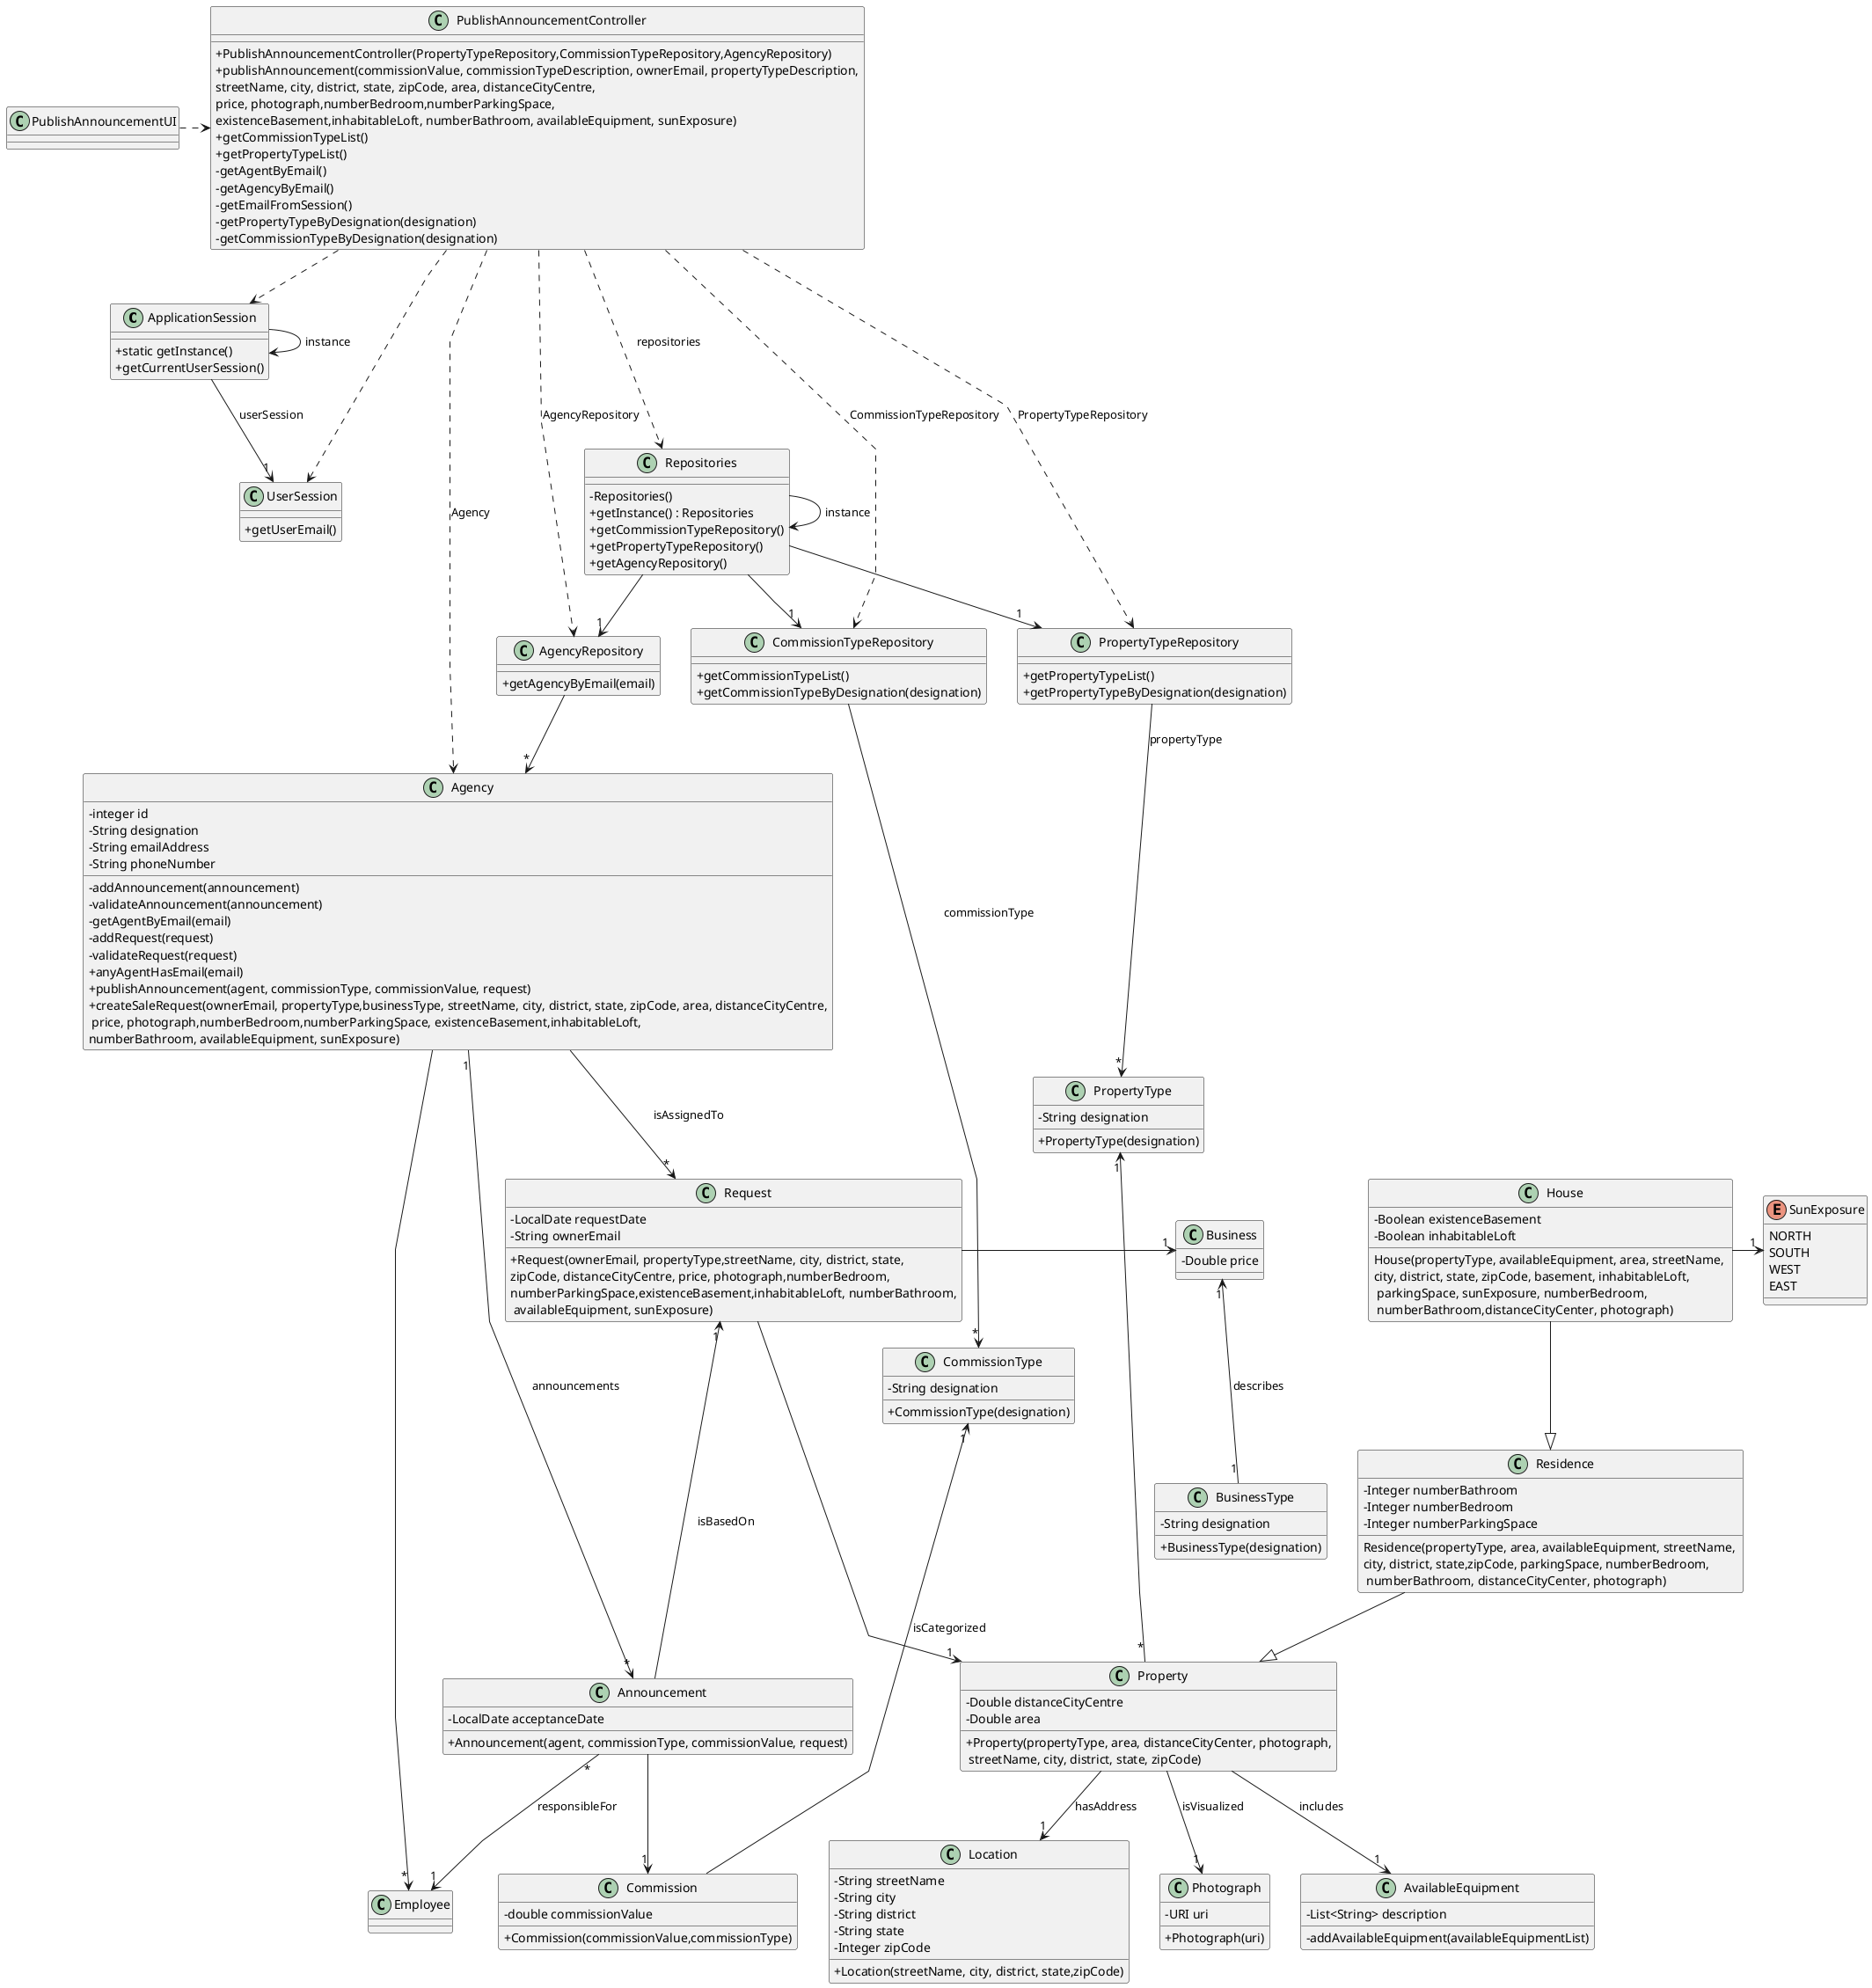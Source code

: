 @startuml
'skinparam monochrome true
skinparam packageStyle rectangle
skinparam shadowing false
skinparam linetype polyline
'skinparam linetype orto

skinparam classAttributeIconSize 0

'left to right direction

class ApplicationSession
{
    + static getInstance()
    + getCurrentUserSession()
}
class Property
{
    - Double distanceCityCentre
    - Double area
    + Property(propertyType, area, distanceCityCenter, photograph,\n streetName, city, district, state, zipCode)
}
class Location
{
    - String streetName
    - String city
    - String district
    - String state
    - Integer zipCode
    + Location(streetName, city, district, state,zipCode)
}
class Photograph
{
    - URI uri
    + Photograph(uri)
}
class AvailableEquipment
{
    - List<String> description
    - addAvailableEquipment(availableEquipmentList)
}

class UserSession
{
    + getUserEmail()
}

class Employee {
}

class Announcement {
    - LocalDate acceptanceDate
    + Announcement(agent, commissionType, commissionValue, request)
}
class Commission {
    - double commissionValue
    + Commission(commissionValue,commissionType)
}
class Request
{
    - LocalDate requestDate
    - String ownerEmail
    + Request(ownerEmail, propertyType,streetName, city, district, state,\nzipCode, distanceCityCentre, price, photograph,numberBedroom,\nnumberParkingSpace,existenceBasement,inhabitableLoft, numberBathroom,\n availableEquipment, sunExposure)

}
class Agency {
    - integer id
    - String designation
    - String emailAddress
    - String phoneNumber

    - addAnnouncement(announcement)
    - validateAnnouncement(announcement)
    - getAgentByEmail(email)
    - addRequest(request)
    - validateRequest(request)
    + anyAgentHasEmail(email)
    + publishAnnouncement(agent, commissionType, commissionValue, request)
    + createSaleRequest(ownerEmail, propertyType,businessType, streetName, city, district, state, zipCode, area, distanceCityCentre,\n price, photograph,numberBedroom,numberParkingSpace, existenceBasement,inhabitableLoft,\nnumberBathroom, availableEquipment, sunExposure)
}

class CommissionTypeRepository {
    + getCommissionTypeList()
    + getCommissionTypeByDesignation(designation)
}
class PropertyTypeRepository {
    + getPropertyTypeList()
    + getPropertyTypeByDesignation(designation)
}

class AgencyRepository {
    + getAgencyByEmail(email)
}

class Repositories {
    - Repositories()
    + getInstance() : Repositories
    + getCommissionTypeRepository()
    + getPropertyTypeRepository()
    + getAgencyRepository()
}

class PublishAnnouncementController {
    + PublishAnnouncementController(PropertyTypeRepository,CommissionTypeRepository,AgencyRepository)
    + publishAnnouncement(commissionValue, commissionTypeDescription, ownerEmail, propertyTypeDescription,\nstreetName, city, district, state, zipCode, area, distanceCityCentre,\nprice, photograph,numberBedroom,numberParkingSpace,\nexistenceBasement,inhabitableLoft, numberBathroom, availableEquipment, sunExposure)
    + getCommissionTypeList()
    + getPropertyTypeList()
    - getAgentByEmail()
    - getAgencyByEmail()
    - getEmailFromSession()
    - getPropertyTypeByDesignation(designation)
    - getCommissionTypeByDesignation(designation)
}
class PropertyType
{
    - String designation
    + PropertyType(designation)
}
class CommissionType
{
    - String designation
    + CommissionType(designation)
}
class PublishAnnouncementUI {
}
class Business
{
    - Double price
}
class BusinessType
{
- String designation
+ BusinessType(designation)
}
class Residence
{
    - Integer numberBathroom
    - Integer numberBedroom
    - Integer numberParkingSpace
    Residence(propertyType, area, availableEquipment, streetName, \ncity, district, state,zipCode, parkingSpace, numberBedroom,\n numberBathroom, distanceCityCenter, photograph)
}
class House
{
    - Boolean existenceBasement
    - Boolean inhabitableLoft
    House(propertyType, availableEquipment, area, streetName, \ncity, district, state, zipCode, basement, inhabitableLoft,\n parkingSpace, sunExposure, numberBedroom,\n numberBathroom,distanceCityCenter, photograph)
}
enum SunExposure
{
NORTH
SOUTH
WEST
EAST
}
    PublishAnnouncementUI .> PublishAnnouncementController
    PublishAnnouncementController .-> UserSession
    PublishAnnouncementController .-> ApplicationSession
    ApplicationSession -> ApplicationSession : instance
    ApplicationSession --> "1" UserSession: userSession
    PublishAnnouncementController .--> Repositories : repositories
    PublishAnnouncementController .-> PropertyTypeRepository : PropertyTypeRepository
    PublishAnnouncementController .-> CommissionTypeRepository : CommissionTypeRepository
    PublishAnnouncementController .-> AgencyRepository : AgencyRepository
    PublishAnnouncementController .---> Agency : Agency
    Repositories -> Repositories : instance
    Repositories --> "1" CommissionTypeRepository
    Repositories --> "1" PropertyTypeRepository
    Repositories --> "1" AgencyRepository
    AgencyRepository --> "*" Agency
    Agency "1" ----> "*" Announcement : announcements

    Announcement "*" --> "1" Employee : responsibleFor
    CommissionTypeRepository ---> "*" CommissionType : commissionType
    CommissionType "1" <-- Commission : isCategorized
    Announcement  --> "1" Commission
    Request "1" <-- Announcement : isBasedOn
    Request  ---> "1" Property
    Agency ----> "*" Employee

    PropertyTypeRepository  --> "*" PropertyType : propertyType
    PropertyType "1" <-- "*" Property
    Property  --> "1" Location : hasAddress
    Property  --> "1" Photograph : isVisualized
    Property  --> "1" AvailableEquipment : includes
    Agency --> "*" Request : isAssignedTo
    Request -> "1" Business
    Business "1" <-- "1" BusinessType : describes
    Residence --|> Property
    House --|> Residence
    House -> "1" SunExposure

@enduml